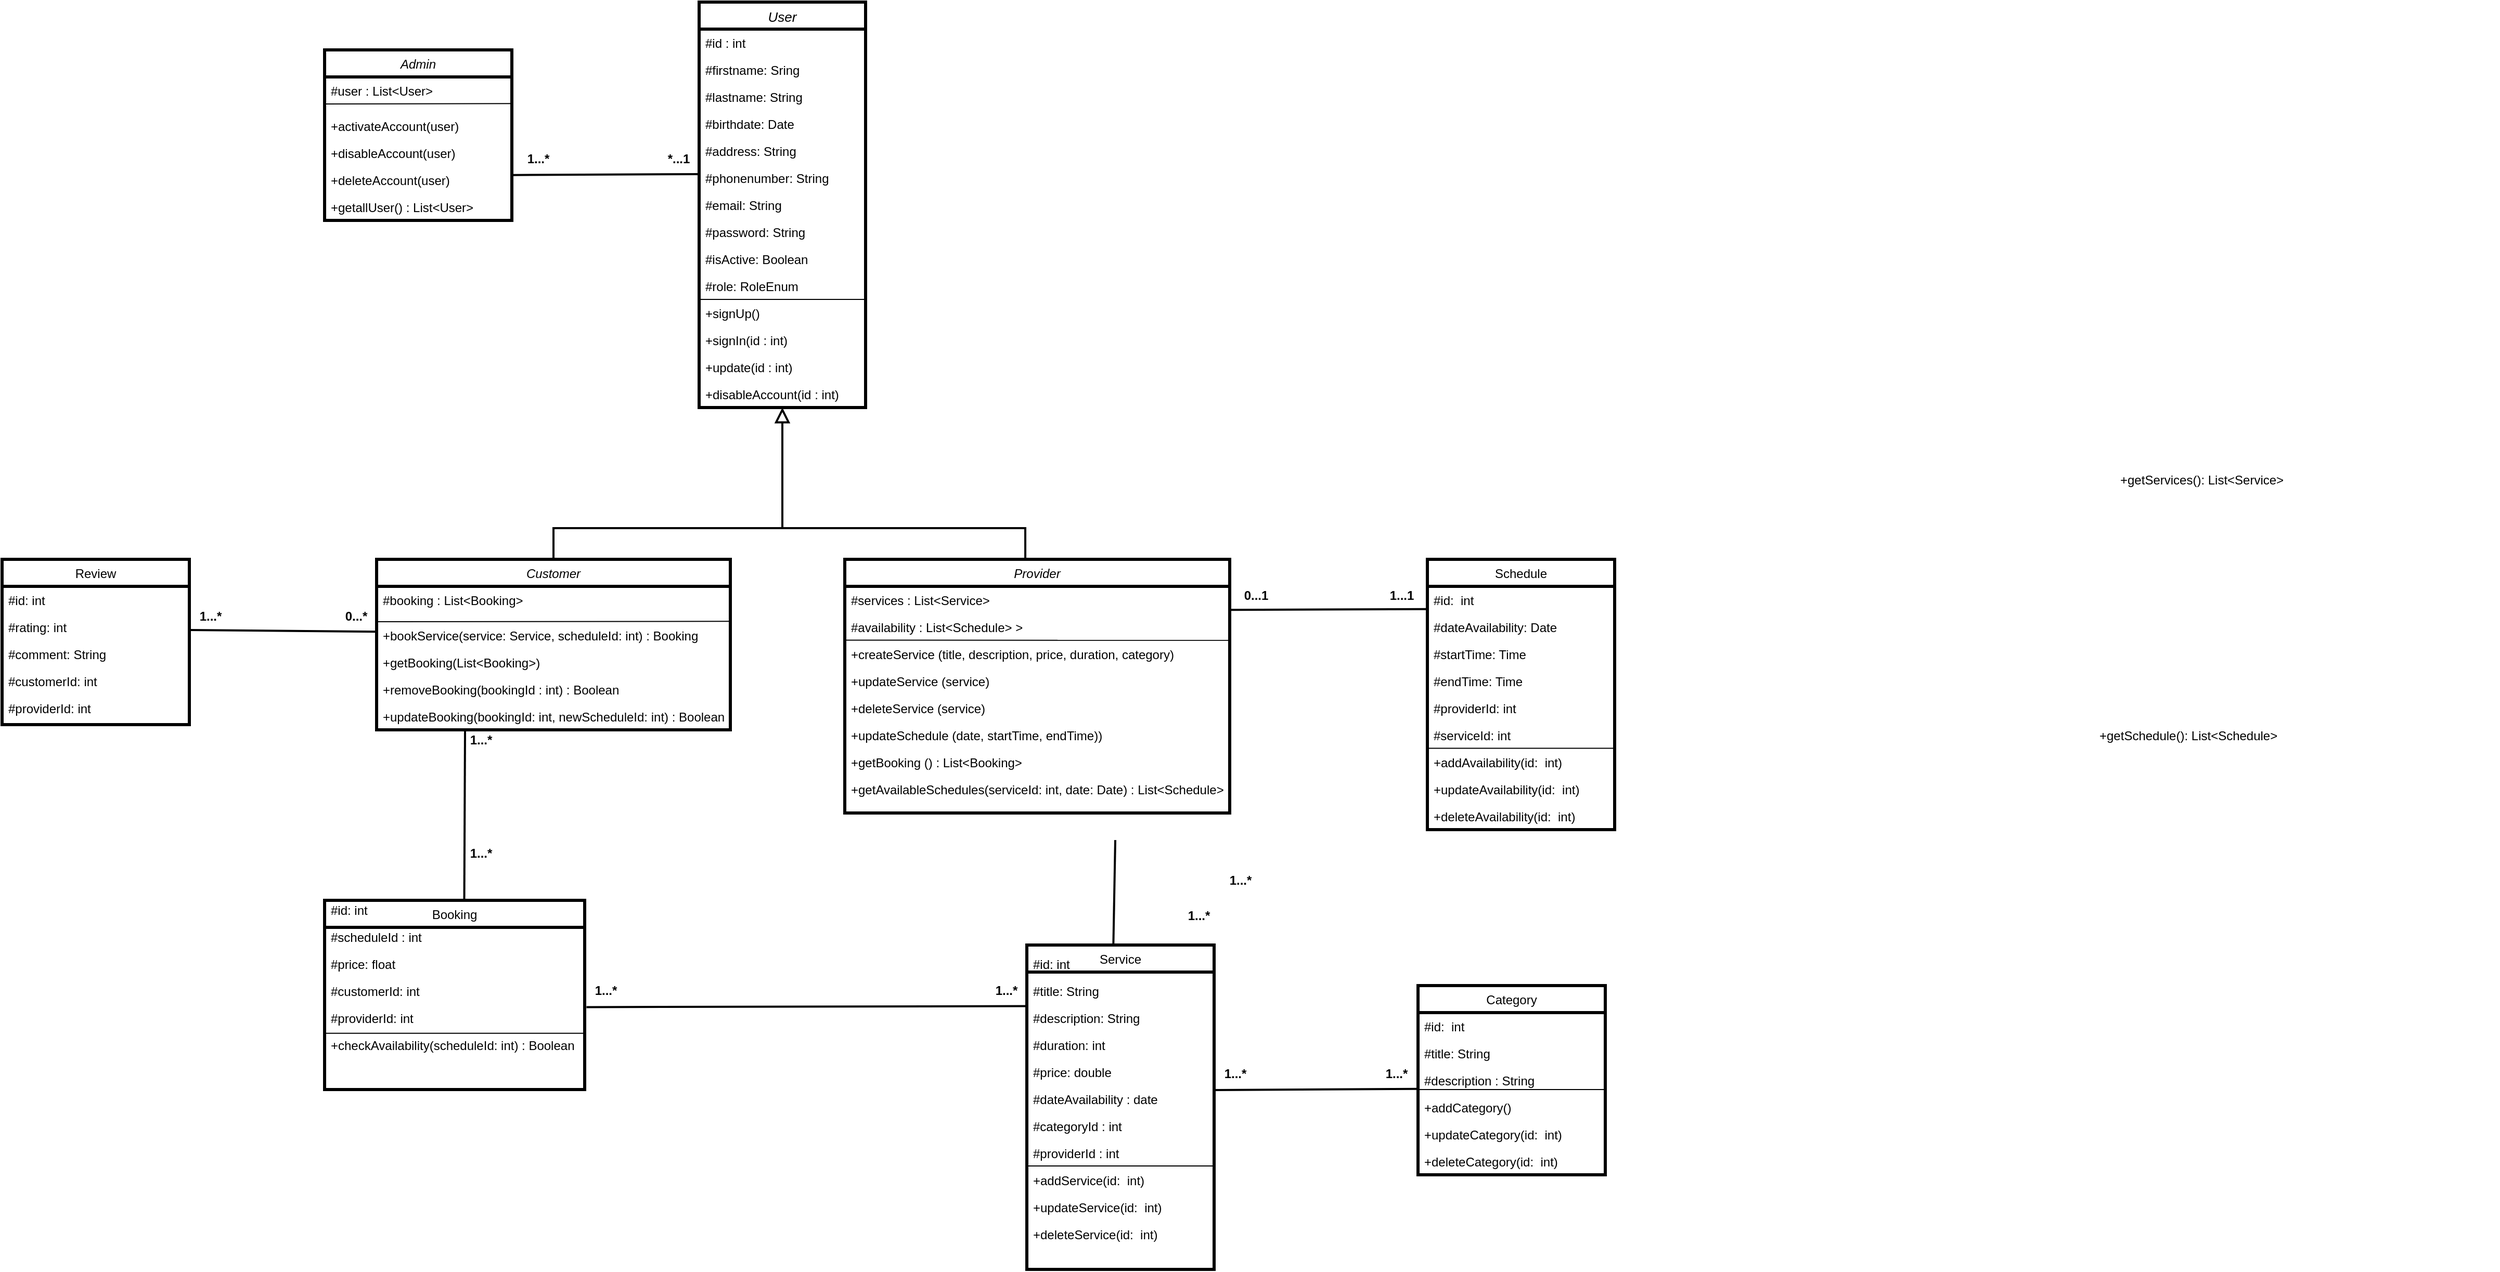 <mxfile version="26.0.16">
  <diagram id="C5RBs43oDa-KdzZeNtuy" name="Page-1">
    <mxGraphModel dx="2074" dy="2980" grid="1" gridSize="10" guides="1" tooltips="1" connect="1" arrows="1" fold="1" page="1" pageScale="1" pageWidth="827" pageHeight="1169" math="0" shadow="0">
      <root>
        <mxCell id="WIyWlLk6GJQsqaUBKTNV-0" />
        <mxCell id="WIyWlLk6GJQsqaUBKTNV-1" parent="WIyWlLk6GJQsqaUBKTNV-0" />
        <mxCell id="Nx1T-pnKNaAPwj56oBII-10" value="+getServices(): List&lt;Service&gt;&#xa;" style="text;align=left;verticalAlign=top;spacingLeft=4;spacingRight=4;overflow=hidden;rotatable=0;points=[[0,0.5],[1,0.5]];portConstraint=eastwest;container=0;" parent="WIyWlLk6GJQsqaUBKTNV-1" vertex="1">
          <mxGeometry x="1730" y="-760" width="370" height="26" as="geometry" />
        </mxCell>
        <mxCell id="Nx1T-pnKNaAPwj56oBII-11" value="+getSchedule(): List&lt;Schedule&gt;&#xa;" style="text;align=left;verticalAlign=top;spacingLeft=4;spacingRight=4;overflow=hidden;rotatable=0;points=[[0,0.5],[1,0.5]];portConstraint=eastwest;container=0;" parent="WIyWlLk6GJQsqaUBKTNV-1" vertex="1">
          <mxGeometry x="1710" y="-514" width="370" height="26" as="geometry" />
        </mxCell>
        <mxCell id="Nx1T-pnKNaAPwj56oBII-14" value="" style="group" parent="WIyWlLk6GJQsqaUBKTNV-1" vertex="1" connectable="0">
          <mxGeometry x="-300" y="-1206" width="1550" height="1219" as="geometry" />
        </mxCell>
        <mxCell id="zkfFHV4jXpPFQw0GAbJ--0" value="User" style="swimlane;fontStyle=2;align=center;verticalAlign=top;childLayout=stackLayout;horizontal=1;startSize=26;horizontalStack=0;resizeParent=1;resizeLast=0;collapsible=1;marginBottom=0;rounded=0;shadow=0;strokeWidth=3;fontSize=13;container=0;" parent="Nx1T-pnKNaAPwj56oBII-14" vertex="1">
          <mxGeometry x="670" width="160" height="390" as="geometry">
            <mxRectangle x="230" y="140" width="160" height="26" as="alternateBounds" />
          </mxGeometry>
        </mxCell>
        <mxCell id="zkfFHV4jXpPFQw0GAbJ--6" value="Booking" style="swimlane;fontStyle=0;align=center;verticalAlign=top;childLayout=stackLayout;horizontal=1;startSize=26;horizontalStack=0;resizeParent=1;resizeLast=0;collapsible=1;marginBottom=0;rounded=0;shadow=0;strokeWidth=3;container=0;" parent="Nx1T-pnKNaAPwj56oBII-14" vertex="1">
          <mxGeometry x="310" y="864" width="250" height="182" as="geometry">
            <mxRectangle x="120" y="570" width="160" height="26" as="alternateBounds" />
          </mxGeometry>
        </mxCell>
        <mxCell id="zkfFHV4jXpPFQw0GAbJ--12" value="" style="endArrow=block;endSize=10;endFill=0;shadow=0;strokeWidth=2;rounded=0;curved=0;edgeStyle=elbowEdgeStyle;elbow=vertical;entryX=0.5;entryY=1;entryDx=0;entryDy=0;exitX=0.5;exitY=0;exitDx=0;exitDy=0;" parent="Nx1T-pnKNaAPwj56oBII-14" source="Z0JYn2a-cfdWObl-iRzG-19" target="zkfFHV4jXpPFQw0GAbJ--0" edge="1">
          <mxGeometry width="160" relative="1" as="geometry">
            <mxPoint x="610" y="576" as="sourcePoint" />
            <mxPoint x="739" y="486" as="targetPoint" />
            <Array as="points">
              <mxPoint x="690" y="506" />
            </Array>
          </mxGeometry>
        </mxCell>
        <mxCell id="09x6wX240GTnIhkP-kPZ-3" value="Service" style="swimlane;fontStyle=0;align=center;verticalAlign=top;childLayout=stackLayout;horizontal=1;startSize=26;horizontalStack=0;resizeParent=1;resizeLast=0;collapsible=1;marginBottom=0;rounded=0;shadow=0;strokeWidth=3;container=0;" parent="Nx1T-pnKNaAPwj56oBII-14" vertex="1">
          <mxGeometry x="985" y="907" width="180" height="312" as="geometry">
            <mxRectangle x="130" y="380" width="160" height="26" as="alternateBounds" />
          </mxGeometry>
        </mxCell>
        <mxCell id="Z0JYn2a-cfdWObl-iRzG-19" value="Customer" style="swimlane;fontStyle=2;align=center;verticalAlign=top;childLayout=stackLayout;horizontal=1;startSize=26;horizontalStack=0;resizeParent=1;resizeLast=0;collapsible=1;marginBottom=0;rounded=0;shadow=0;strokeWidth=3;container=0;" parent="Nx1T-pnKNaAPwj56oBII-14" vertex="1">
          <mxGeometry x="360" y="536" width="340" height="164" as="geometry">
            <mxRectangle x="230" y="140" width="160" height="26" as="alternateBounds" />
          </mxGeometry>
        </mxCell>
        <mxCell id="Z0JYn2a-cfdWObl-iRzG-20" value="#booking : List&lt;Booking&gt;" style="text;align=left;verticalAlign=top;spacingLeft=4;spacingRight=4;overflow=hidden;rotatable=0;points=[[0,0.5],[1,0.5]];portConstraint=eastwest;container=0;" parent="Z0JYn2a-cfdWObl-iRzG-19" vertex="1">
          <mxGeometry y="26" width="340" height="34" as="geometry" />
        </mxCell>
        <mxCell id="Z0JYn2a-cfdWObl-iRzG-31" value="" style="endArrow=none;html=1;rounded=0;entryX=0.997;entryY=0.989;entryDx=0;entryDy=0;entryPerimeter=0;" parent="Z0JYn2a-cfdWObl-iRzG-19" edge="1" target="Z0JYn2a-cfdWObl-iRzG-20">
          <mxGeometry width="50" height="50" relative="1" as="geometry">
            <mxPoint y="60" as="sourcePoint" />
            <mxPoint x="310" y="58.99" as="targetPoint" />
          </mxGeometry>
        </mxCell>
        <mxCell id="YF6P2X9bnGCXdfsYFpCG-46" value="+bookService(service: Service, scheduleId: int) : Booking" style="text;align=left;verticalAlign=top;spacingLeft=4;spacingRight=4;overflow=hidden;rotatable=0;points=[[0,0.5],[1,0.5]];portConstraint=eastwest;container=0;" parent="Z0JYn2a-cfdWObl-iRzG-19" vertex="1">
          <mxGeometry y="60" width="340" height="26" as="geometry" />
        </mxCell>
        <mxCell id="YF6P2X9bnGCXdfsYFpCG-51" value="+getBooking(List&lt;Booking&gt;)" style="text;align=left;verticalAlign=top;spacingLeft=4;spacingRight=4;overflow=hidden;rotatable=0;points=[[0,0.5],[1,0.5]];portConstraint=eastwest;container=0;" parent="Z0JYn2a-cfdWObl-iRzG-19" vertex="1">
          <mxGeometry y="86" width="340" height="26" as="geometry" />
        </mxCell>
        <mxCell id="LgcdPhRPJX6D3hv3DdyL-47" value="+removeBooking(bookingId : int) : Boolean" style="text;align=left;verticalAlign=top;spacingLeft=4;spacingRight=4;overflow=hidden;rotatable=0;points=[[0,0.5],[1,0.5]];portConstraint=eastwest;container=0;" parent="Z0JYn2a-cfdWObl-iRzG-19" vertex="1">
          <mxGeometry y="112" width="340" height="26" as="geometry" />
        </mxCell>
        <mxCell id="gt0aceFYOmHRJqwPI67F-1" value="+updateBooking(bookingId: int, newScheduleId: int) : Boolean" style="text;align=left;verticalAlign=top;spacingLeft=4;spacingRight=4;overflow=hidden;rotatable=0;points=[[0,0.5],[1,0.5]];portConstraint=eastwest;container=0;" vertex="1" parent="Z0JYn2a-cfdWObl-iRzG-19">
          <mxGeometry y="138" width="340" height="26" as="geometry" />
        </mxCell>
        <mxCell id="qEeKyHEhCAI6KiBk3C8H-1" value="Provider" style="swimlane;fontStyle=2;align=center;verticalAlign=top;childLayout=stackLayout;horizontal=1;startSize=26;horizontalStack=0;resizeParent=1;resizeLast=0;collapsible=1;marginBottom=0;rounded=0;shadow=0;strokeWidth=3;container=0;" parent="Nx1T-pnKNaAPwj56oBII-14" vertex="1">
          <mxGeometry x="810" y="536" width="370" height="244" as="geometry">
            <mxRectangle x="230" y="140" width="160" height="26" as="alternateBounds" />
          </mxGeometry>
        </mxCell>
        <mxCell id="qEeKyHEhCAI6KiBk3C8H-16" value="Category" style="swimlane;fontStyle=0;align=center;verticalAlign=top;childLayout=stackLayout;horizontal=1;startSize=26;horizontalStack=0;resizeParent=1;resizeLast=0;collapsible=1;marginBottom=0;rounded=0;shadow=0;strokeWidth=3;container=0;" parent="Nx1T-pnKNaAPwj56oBII-14" vertex="1">
          <mxGeometry x="1361" y="946" width="180" height="182" as="geometry">
            <mxRectangle x="130" y="380" width="160" height="26" as="alternateBounds" />
          </mxGeometry>
        </mxCell>
        <mxCell id="qEeKyHEhCAI6KiBk3C8H-25" value="Schedule" style="swimlane;fontStyle=0;align=center;verticalAlign=top;childLayout=stackLayout;horizontal=1;startSize=26;horizontalStack=0;resizeParent=1;resizeLast=0;collapsible=1;marginBottom=0;rounded=0;shadow=0;strokeWidth=3;container=0;" parent="Nx1T-pnKNaAPwj56oBII-14" vertex="1">
          <mxGeometry x="1370" y="536" width="180" height="260" as="geometry">
            <mxRectangle x="130" y="380" width="160" height="26" as="alternateBounds" />
          </mxGeometry>
        </mxCell>
        <mxCell id="LvpSkpxT_OZSYmMf9NfX-2" value="" style="endArrow=none;html=1;rounded=0;exitX=0.462;exitY=0.001;exitDx=0;exitDy=0;endFill=0;strokeWidth=2;startSize=6;startFill=0;exitPerimeter=0;" parent="Nx1T-pnKNaAPwj56oBII-14" source="09x6wX240GTnIhkP-kPZ-3" edge="1">
          <mxGeometry width="50" height="50" relative="1" as="geometry">
            <mxPoint x="960" y="856" as="sourcePoint" />
            <mxPoint x="1070" y="806" as="targetPoint" />
          </mxGeometry>
        </mxCell>
        <mxCell id="LvpSkpxT_OZSYmMf9NfX-8" value="" style="endArrow=none;endSize=10;endFill=0;shadow=0;strokeWidth=2;rounded=0;elbow=vertical;startFill=0;exitX=1.001;exitY=0.171;exitDx=0;exitDy=0;exitPerimeter=0;entryX=-0.006;entryY=0.824;entryDx=0;entryDy=0;entryPerimeter=0;" parent="Nx1T-pnKNaAPwj56oBII-14" source="heG1yDa9BCCAStLxHhsU-7" target="heG1yDa9BCCAStLxHhsU-0" edge="1">
          <mxGeometry width="160" relative="1" as="geometry">
            <mxPoint x="1140" y="1075" as="sourcePoint" />
            <mxPoint x="1350" y="1005.996" as="targetPoint" />
          </mxGeometry>
        </mxCell>
        <mxCell id="LvpSkpxT_OZSYmMf9NfX-16" value="" style="endArrow=none;html=1;rounded=0;exitX=0.537;exitY=0.143;exitDx=0;exitDy=0;entryX=0.25;entryY=1;entryDx=0;entryDy=0;strokeWidth=2;exitPerimeter=0;" parent="Nx1T-pnKNaAPwj56oBII-14" source="zkfFHV4jXpPFQw0GAbJ--7" target="Z0JYn2a-cfdWObl-iRzG-19" edge="1">
          <mxGeometry width="50" height="50" relative="1" as="geometry">
            <mxPoint x="485" y="836" as="sourcePoint" />
            <mxPoint x="500" y="776" as="targetPoint" />
          </mxGeometry>
        </mxCell>
        <mxCell id="3zISyBuMAikiwvPpsa2h-18" value="" style="endArrow=none;html=1;rounded=0;fontSize=12;startSize=8;endSize=8;curved=1;entryX=0;entryY=1.067;entryDx=0;entryDy=0;entryPerimeter=0;exitX=1.007;exitY=0.104;exitDx=0;exitDy=0;strokeWidth=2;exitPerimeter=0;" parent="Nx1T-pnKNaAPwj56oBII-14" source="3zISyBuMAikiwvPpsa2h-4" target="09x6wX240GTnIhkP-kPZ-76" edge="1">
          <mxGeometry width="50" height="50" relative="1" as="geometry">
            <mxPoint x="890" y="1042" as="sourcePoint" />
            <mxPoint x="980" y="1034.5" as="targetPoint" />
          </mxGeometry>
        </mxCell>
        <mxCell id="YF6P2X9bnGCXdfsYFpCG-10" value="1...*" style="text;html=1;align=center;verticalAlign=middle;resizable=0;points=[];autosize=1;strokeColor=none;fillColor=none;fontStyle=1;container=0;" parent="Nx1T-pnKNaAPwj56oBII-14" vertex="1">
          <mxGeometry x="440" y="695" width="40" height="30" as="geometry" />
        </mxCell>
        <mxCell id="YF6P2X9bnGCXdfsYFpCG-11" value="1...*" style="text;html=1;align=center;verticalAlign=middle;resizable=0;points=[];autosize=1;strokeColor=none;fillColor=none;fontStyle=1;container=0;" parent="Nx1T-pnKNaAPwj56oBII-14" vertex="1">
          <mxGeometry x="440" y="804" width="40" height="30" as="geometry" />
        </mxCell>
        <mxCell id="YF6P2X9bnGCXdfsYFpCG-12" value="1...*" style="text;html=1;align=center;verticalAlign=middle;resizable=0;points=[];autosize=1;strokeColor=none;fillColor=none;fontStyle=1;container=0;" parent="Nx1T-pnKNaAPwj56oBII-14" vertex="1">
          <mxGeometry x="1165" y="1016" width="40" height="30" as="geometry" />
        </mxCell>
        <mxCell id="YF6P2X9bnGCXdfsYFpCG-13" value="1...*" style="text;html=1;align=center;verticalAlign=middle;resizable=0;points=[];autosize=1;strokeColor=none;fillColor=none;fontStyle=1;container=0;" parent="Nx1T-pnKNaAPwj56oBII-14" vertex="1">
          <mxGeometry x="1130" y="864" width="40" height="30" as="geometry" />
        </mxCell>
        <mxCell id="YF6P2X9bnGCXdfsYFpCG-14" value="1...*" style="text;html=1;align=center;verticalAlign=middle;resizable=0;points=[];autosize=1;strokeColor=none;fillColor=none;fontStyle=1;container=0;" parent="Nx1T-pnKNaAPwj56oBII-14" vertex="1">
          <mxGeometry x="1170" y="830" width="40" height="30" as="geometry" />
        </mxCell>
        <mxCell id="YF6P2X9bnGCXdfsYFpCG-15" value="&lt;b&gt;1...*&lt;/b&gt;" style="text;html=1;align=center;verticalAlign=middle;resizable=0;points=[];autosize=1;strokeColor=none;fillColor=none;container=0;" parent="Nx1T-pnKNaAPwj56oBII-14" vertex="1">
          <mxGeometry x="1320" y="1016" width="40" height="30" as="geometry" />
        </mxCell>
        <mxCell id="YF6P2X9bnGCXdfsYFpCG-18" value="1...*" style="text;html=1;align=center;verticalAlign=middle;resizable=0;points=[];autosize=1;strokeColor=none;fillColor=none;fontStyle=1;container=0;" parent="Nx1T-pnKNaAPwj56oBII-14" vertex="1">
          <mxGeometry x="945" y="936" width="40" height="30" as="geometry" />
        </mxCell>
        <mxCell id="YF6P2X9bnGCXdfsYFpCG-19" value="1...*" style="text;html=1;align=center;verticalAlign=middle;resizable=0;points=[];autosize=1;strokeColor=none;fillColor=none;fontStyle=1;container=0;" parent="Nx1T-pnKNaAPwj56oBII-14" vertex="1">
          <mxGeometry x="560" y="936" width="40" height="30" as="geometry" />
        </mxCell>
        <mxCell id="zq-9rKcoOUR8I2oPNPZk-1" value="" style="endArrow=none;html=1;rounded=0;exitX=0.986;exitY=0.928;exitDx=0;exitDy=0;endFill=0;strokeWidth=2;startSize=6;entryX=1;entryY=0.872;entryDx=0;entryDy=0;startFill=0;entryPerimeter=0;exitPerimeter=0;" parent="Nx1T-pnKNaAPwj56oBII-14" source="zq-9rKcoOUR8I2oPNPZk-3" target="qEeKyHEhCAI6KiBk3C8H-2" edge="1">
          <mxGeometry width="50" height="50" relative="1" as="geometry">
            <mxPoint x="1115" y="786" as="sourcePoint" />
            <mxPoint x="940" y="606" as="targetPoint" />
          </mxGeometry>
        </mxCell>
        <mxCell id="zq-9rKcoOUR8I2oPNPZk-2" value="0...1" style="text;html=1;align=center;verticalAlign=middle;resizable=0;points=[];autosize=1;strokeColor=none;fillColor=none;fontStyle=1;container=0;" parent="Nx1T-pnKNaAPwj56oBII-14" vertex="1">
          <mxGeometry x="1180" y="556" width="50" height="30" as="geometry" />
        </mxCell>
        <mxCell id="zq-9rKcoOUR8I2oPNPZk-3" value="1...1" style="text;html=1;align=center;verticalAlign=middle;resizable=0;points=[];autosize=1;strokeColor=none;fillColor=none;fontStyle=1;container=0;" parent="Nx1T-pnKNaAPwj56oBII-14" vertex="1">
          <mxGeometry x="1320" y="556" width="50" height="30" as="geometry" />
        </mxCell>
        <mxCell id="LgcdPhRPJX6D3hv3DdyL-2" value="Admin" style="swimlane;fontStyle=2;align=center;verticalAlign=top;childLayout=stackLayout;horizontal=1;startSize=26;horizontalStack=0;resizeParent=1;resizeLast=0;collapsible=1;marginBottom=0;rounded=0;shadow=0;strokeWidth=3;container=0;" parent="Nx1T-pnKNaAPwj56oBII-14" vertex="1">
          <mxGeometry x="310" y="46" width="180" height="164" as="geometry">
            <mxRectangle x="230" y="140" width="160" height="26" as="alternateBounds" />
          </mxGeometry>
        </mxCell>
        <mxCell id="LgcdPhRPJX6D3hv3DdyL-10" value="Review" style="swimlane;fontStyle=0;align=center;verticalAlign=top;childLayout=stackLayout;horizontal=1;startSize=26;horizontalStack=0;resizeParent=1;resizeLast=0;collapsible=1;marginBottom=0;rounded=0;shadow=0;strokeWidth=3;container=0;" parent="Nx1T-pnKNaAPwj56oBII-14" vertex="1">
          <mxGeometry y="536" width="180" height="159" as="geometry">
            <mxRectangle x="130" y="380" width="160" height="26" as="alternateBounds" />
          </mxGeometry>
        </mxCell>
        <mxCell id="LgcdPhRPJX6D3hv3DdyL-23" value="" style="endArrow=none;html=1;rounded=0;exitX=0.024;exitY=0.934;exitDx=0;exitDy=0;entryX=1.031;entryY=0.987;entryDx=0;entryDy=0;strokeWidth=2;entryPerimeter=0;exitPerimeter=0;" parent="Nx1T-pnKNaAPwj56oBII-14" source="LgcdPhRPJX6D3hv3DdyL-25" target="LgcdPhRPJX6D3hv3DdyL-24" edge="1">
          <mxGeometry width="50" height="50" relative="1" as="geometry">
            <mxPoint x="320" y="916" as="sourcePoint" />
            <mxPoint x="395" y="666" as="targetPoint" />
          </mxGeometry>
        </mxCell>
        <mxCell id="LgcdPhRPJX6D3hv3DdyL-24" value="0...*" style="text;html=1;align=center;verticalAlign=middle;resizable=0;points=[];autosize=1;strokeColor=none;fillColor=none;fontStyle=1;container=0;" parent="Nx1T-pnKNaAPwj56oBII-14" vertex="1">
          <mxGeometry x="320" y="576" width="40" height="30" as="geometry" />
        </mxCell>
        <mxCell id="LgcdPhRPJX6D3hv3DdyL-25" value="1...*" style="text;html=1;align=center;verticalAlign=middle;resizable=0;points=[];autosize=1;strokeColor=none;fillColor=none;fontStyle=1;container=0;" parent="Nx1T-pnKNaAPwj56oBII-14" vertex="1">
          <mxGeometry x="180" y="576" width="40" height="30" as="geometry" />
        </mxCell>
        <mxCell id="LgcdPhRPJX6D3hv3DdyL-26" value="" style="endArrow=none;html=1;rounded=0;exitX=1.005;exitY=0.321;exitDx=0;exitDy=0;entryX=-0.003;entryY=0.365;entryDx=0;entryDy=0;strokeWidth=2;entryPerimeter=0;exitPerimeter=0;" parent="Nx1T-pnKNaAPwj56oBII-14" source="LgcdPhRPJX6D3hv3DdyL-7" target="09x6wX240GTnIhkP-kPZ-21" edge="1">
          <mxGeometry width="50" height="50" relative="1" as="geometry">
            <mxPoint x="430" y="162" as="sourcePoint" />
            <mxPoint x="670" y="160" as="targetPoint" />
          </mxGeometry>
        </mxCell>
        <mxCell id="LgcdPhRPJX6D3hv3DdyL-27" value="1...*" style="text;html=1;align=center;verticalAlign=middle;resizable=0;points=[];autosize=1;strokeColor=none;fillColor=none;fontStyle=1;container=0;" parent="Nx1T-pnKNaAPwj56oBII-14" vertex="1">
          <mxGeometry x="495" y="136" width="40" height="30" as="geometry" />
        </mxCell>
        <mxCell id="LgcdPhRPJX6D3hv3DdyL-33" value="*...1" style="text;html=1;align=center;verticalAlign=middle;resizable=0;points=[];autosize=1;strokeColor=none;fillColor=none;fontStyle=1;container=0;" parent="Nx1T-pnKNaAPwj56oBII-14" vertex="1">
          <mxGeometry x="630" y="136" width="40" height="30" as="geometry" />
        </mxCell>
        <mxCell id="qEeKyHEhCAI6KiBk3C8H-8" value="" style="endArrow=none;html=1;rounded=0;strokeWidth=2;edgeStyle=orthogonalEdgeStyle;exitX=0.469;exitY=0;exitDx=0;exitDy=0;exitPerimeter=0;" parent="Nx1T-pnKNaAPwj56oBII-14" source="qEeKyHEhCAI6KiBk3C8H-1" edge="1">
          <mxGeometry width="50" height="50" relative="1" as="geometry">
            <mxPoint x="990" y="528" as="sourcePoint" />
            <mxPoint x="750" y="506" as="targetPoint" />
            <Array as="points">
              <mxPoint x="984" y="506" />
            </Array>
          </mxGeometry>
        </mxCell>
        <mxCell id="zkfFHV4jXpPFQw0GAbJ--1" value="#id : int&#xa;" style="text;align=left;verticalAlign=top;spacingLeft=4;spacingRight=4;overflow=hidden;rotatable=0;points=[[0,0.5],[1,0.5]];portConstraint=eastwest;container=0;" parent="Nx1T-pnKNaAPwj56oBII-14" vertex="1">
          <mxGeometry x="670" y="26" width="160" height="26" as="geometry" />
        </mxCell>
        <mxCell id="zkfFHV4jXpPFQw0GAbJ--2" value="#firstname: Sring" style="text;align=left;verticalAlign=top;spacingLeft=4;spacingRight=4;overflow=hidden;rotatable=0;points=[[0,0.5],[1,0.5]];portConstraint=eastwest;rounded=0;shadow=0;html=0;container=0;" parent="Nx1T-pnKNaAPwj56oBII-14" vertex="1">
          <mxGeometry x="670" y="52" width="160" height="26" as="geometry" />
        </mxCell>
        <mxCell id="zkfFHV4jXpPFQw0GAbJ--3" value="#lastname: String" style="text;align=left;verticalAlign=top;spacingLeft=4;spacingRight=4;overflow=hidden;rotatable=0;points=[[0,0.5],[1,0.5]];portConstraint=eastwest;rounded=0;shadow=0;html=0;container=0;" parent="Nx1T-pnKNaAPwj56oBII-14" vertex="1">
          <mxGeometry x="670" y="78" width="160" height="26" as="geometry" />
        </mxCell>
        <mxCell id="09x6wX240GTnIhkP-kPZ-13" value="#birthdate: Date" style="text;align=left;verticalAlign=top;spacingLeft=4;spacingRight=4;overflow=hidden;rotatable=0;points=[[0,0.5],[1,0.5]];portConstraint=eastwest;rounded=0;shadow=0;html=0;container=0;" parent="Nx1T-pnKNaAPwj56oBII-14" vertex="1">
          <mxGeometry x="670" y="104" width="160" height="26" as="geometry" />
        </mxCell>
        <mxCell id="LgcdPhRPJX6D3hv3DdyL-1" value="#address: String" style="text;align=left;verticalAlign=top;spacingLeft=4;spacingRight=4;overflow=hidden;rotatable=0;points=[[0,0.5],[1,0.5]];portConstraint=eastwest;rounded=0;shadow=0;html=0;container=0;" parent="Nx1T-pnKNaAPwj56oBII-14" vertex="1">
          <mxGeometry x="670" y="130" width="160" height="26" as="geometry" />
        </mxCell>
        <mxCell id="09x6wX240GTnIhkP-kPZ-21" value="#phonenumber: String" style="text;align=left;verticalAlign=top;spacingLeft=4;spacingRight=4;overflow=hidden;rotatable=0;points=[[0,0.5],[1,0.5]];portConstraint=eastwest;rounded=0;shadow=0;html=0;container=0;" parent="Nx1T-pnKNaAPwj56oBII-14" vertex="1">
          <mxGeometry x="670" y="156" width="160" height="26" as="geometry" />
        </mxCell>
        <mxCell id="09x6wX240GTnIhkP-kPZ-38" value="#email: String" style="text;align=left;verticalAlign=top;spacingLeft=4;spacingRight=4;overflow=hidden;rotatable=0;points=[[0,0.5],[1,0.5]];portConstraint=eastwest;rounded=0;shadow=0;html=0;container=0;" parent="Nx1T-pnKNaAPwj56oBII-14" vertex="1">
          <mxGeometry x="670" y="182" width="160" height="26" as="geometry" />
        </mxCell>
        <mxCell id="09x6wX240GTnIhkP-kPZ-39" value="#password: String" style="text;align=left;verticalAlign=top;spacingLeft=4;spacingRight=4;overflow=hidden;rotatable=0;points=[[0,0.5],[1,0.5]];portConstraint=eastwest;rounded=0;shadow=0;html=0;container=0;" parent="Nx1T-pnKNaAPwj56oBII-14" vertex="1">
          <mxGeometry x="670" y="208" width="160" height="26" as="geometry" />
        </mxCell>
        <mxCell id="09x6wX240GTnIhkP-kPZ-41" value="#isActive: Boolean" style="text;align=left;verticalAlign=top;spacingLeft=4;spacingRight=4;overflow=hidden;rotatable=0;points=[[0,0.5],[1,0.5]];portConstraint=eastwest;rounded=0;shadow=0;html=0;container=0;" parent="Nx1T-pnKNaAPwj56oBII-14" vertex="1">
          <mxGeometry x="670" y="234" width="160" height="26" as="geometry" />
        </mxCell>
        <mxCell id="09x6wX240GTnIhkP-kPZ-14" value="#role: RoleEnum" style="text;align=left;verticalAlign=top;spacingLeft=4;spacingRight=4;overflow=hidden;rotatable=0;points=[[0,0.5],[1,0.5]];portConstraint=eastwest;rounded=0;shadow=0;html=0;container=0;" parent="Nx1T-pnKNaAPwj56oBII-14" vertex="1">
          <mxGeometry x="670" y="260" width="160" height="26" as="geometry" />
        </mxCell>
        <mxCell id="09x6wX240GTnIhkP-kPZ-43" value="" style="endArrow=none;html=1;rounded=0;" parent="Nx1T-pnKNaAPwj56oBII-14" edge="1">
          <mxGeometry width="50" height="50" relative="1" as="geometry">
            <mxPoint x="670" y="286" as="sourcePoint" />
            <mxPoint x="830" y="286" as="targetPoint" />
          </mxGeometry>
        </mxCell>
        <mxCell id="QLpgBeBM86FXZ2KlTosu-2" value="+signUp()" style="text;align=left;verticalAlign=top;spacingLeft=4;spacingRight=4;overflow=hidden;rotatable=0;points=[[0,0.5],[1,0.5]];portConstraint=eastwest;rounded=0;shadow=0;html=0;container=0;" parent="Nx1T-pnKNaAPwj56oBII-14" vertex="1">
          <mxGeometry x="670" y="286" width="160" height="26" as="geometry" />
        </mxCell>
        <mxCell id="LgcdPhRPJX6D3hv3DdyL-34" value="+signIn(id : int)" style="text;align=left;verticalAlign=top;spacingLeft=4;spacingRight=4;overflow=hidden;rotatable=0;points=[[0,0.5],[1,0.5]];portConstraint=eastwest;rounded=0;shadow=0;html=0;container=0;" parent="Nx1T-pnKNaAPwj56oBII-14" vertex="1">
          <mxGeometry x="670" y="312" width="160" height="26" as="geometry" />
        </mxCell>
        <mxCell id="LgcdPhRPJX6D3hv3DdyL-37" value="+update(id : int)" style="text;align=left;verticalAlign=top;spacingLeft=4;spacingRight=4;overflow=hidden;rotatable=0;points=[[0,0.5],[1,0.5]];portConstraint=eastwest;rounded=0;shadow=0;html=0;container=0;" parent="Nx1T-pnKNaAPwj56oBII-14" vertex="1">
          <mxGeometry x="670" y="338" width="160" height="26" as="geometry" />
        </mxCell>
        <mxCell id="YF6P2X9bnGCXdfsYFpCG-31" value="+disableAccount(id : int)" style="text;align=left;verticalAlign=top;spacingLeft=4;spacingRight=4;overflow=hidden;rotatable=0;points=[[0,0.5],[1,0.5]];portConstraint=eastwest;rounded=0;shadow=0;html=0;container=0;" parent="Nx1T-pnKNaAPwj56oBII-14" vertex="1">
          <mxGeometry x="670" y="364" width="160" height="26" as="geometry" />
        </mxCell>
        <mxCell id="zkfFHV4jXpPFQw0GAbJ--7" value="#id: int" style="text;align=left;verticalAlign=top;spacingLeft=4;spacingRight=4;overflow=hidden;rotatable=0;points=[[0,0.5],[1,0.5]];portConstraint=eastwest;container=0;" parent="Nx1T-pnKNaAPwj56oBII-14" vertex="1">
          <mxGeometry x="310" y="860" width="250" height="26" as="geometry" />
        </mxCell>
        <mxCell id="zkfFHV4jXpPFQw0GAbJ--8" value="#scheduleId : int " style="text;align=left;verticalAlign=top;spacingLeft=4;spacingRight=4;overflow=hidden;rotatable=0;points=[[0,0.5],[1,0.5]];portConstraint=eastwest;rounded=0;shadow=0;html=0;fontColor=#000000;container=0;" parent="Nx1T-pnKNaAPwj56oBII-14" vertex="1">
          <mxGeometry x="310" y="886" width="250" height="26" as="geometry" />
        </mxCell>
        <mxCell id="09x6wX240GTnIhkP-kPZ-71" value="#price: float" style="text;align=left;verticalAlign=top;spacingLeft=4;spacingRight=4;overflow=hidden;rotatable=0;points=[[0,0.5],[1,0.5]];portConstraint=eastwest;rounded=0;shadow=0;html=0;container=0;" parent="Nx1T-pnKNaAPwj56oBII-14" vertex="1">
          <mxGeometry x="310" y="912" width="250" height="26" as="geometry" />
        </mxCell>
        <mxCell id="_Zfm9jwLy4W1q9WHlCT8-0" value="#customerId: int" style="text;align=left;verticalAlign=top;spacingLeft=4;spacingRight=4;overflow=hidden;rotatable=0;points=[[0,0.5],[1,0.5]];portConstraint=eastwest;rounded=0;shadow=0;html=0;container=0;" parent="Nx1T-pnKNaAPwj56oBII-14" vertex="1">
          <mxGeometry x="310" y="938" width="250" height="26" as="geometry" />
        </mxCell>
        <mxCell id="3zISyBuMAikiwvPpsa2h-4" value="#providerId: int" style="text;align=left;verticalAlign=top;spacingLeft=4;spacingRight=4;overflow=hidden;rotatable=0;points=[[0,0.5],[1,0.5]];portConstraint=eastwest;rounded=0;shadow=0;html=0;container=0;" parent="Nx1T-pnKNaAPwj56oBII-14" vertex="1">
          <mxGeometry x="310" y="964" width="250" height="26" as="geometry" />
        </mxCell>
        <mxCell id="LgcdPhRPJX6D3hv3DdyL-40" value="+checkAvailability(scheduleId: int) : Boolean" style="text;align=left;verticalAlign=top;spacingLeft=4;spacingRight=4;overflow=hidden;rotatable=0;points=[[0,0.5],[1,0.5]];portConstraint=eastwest;rounded=0;shadow=0;html=0;container=0;" parent="Nx1T-pnKNaAPwj56oBII-14" vertex="1">
          <mxGeometry x="310" y="990" width="250" height="26" as="geometry" />
        </mxCell>
        <mxCell id="LgcdPhRPJX6D3hv3DdyL-41" value="" style="endArrow=none;html=1;rounded=0;exitX=-0.005;exitY=1.073;exitDx=0;exitDy=0;exitPerimeter=0;entryX=0.996;entryY=0.071;entryDx=0;entryDy=0;entryPerimeter=0;" parent="Nx1T-pnKNaAPwj56oBII-14" source="3zISyBuMAikiwvPpsa2h-4" target="LgcdPhRPJX6D3hv3DdyL-40" edge="1">
          <mxGeometry width="50" height="50" relative="1" as="geometry">
            <mxPoint x="540" y="939" as="sourcePoint" />
            <mxPoint x="590" y="889" as="targetPoint" />
          </mxGeometry>
        </mxCell>
        <mxCell id="09x6wX240GTnIhkP-kPZ-4" value="#id: int" style="text;align=left;verticalAlign=top;spacingLeft=4;spacingRight=4;overflow=hidden;rotatable=0;points=[[0,0.5],[1,0.5]];portConstraint=eastwest;container=0;" parent="Nx1T-pnKNaAPwj56oBII-14" vertex="1">
          <mxGeometry x="985" y="912" width="180" height="26" as="geometry" />
        </mxCell>
        <mxCell id="09x6wX240GTnIhkP-kPZ-76" value="#title: String" style="text;align=left;verticalAlign=top;spacingLeft=4;spacingRight=4;overflow=hidden;rotatable=0;points=[[0,0.5],[1,0.5]];portConstraint=eastwest;container=0;" parent="Nx1T-pnKNaAPwj56oBII-14" vertex="1">
          <mxGeometry x="985" y="938" width="180" height="26" as="geometry" />
        </mxCell>
        <mxCell id="09x6wX240GTnIhkP-kPZ-80" value="#description: String" style="text;align=left;verticalAlign=top;spacingLeft=4;spacingRight=4;overflow=hidden;rotatable=0;points=[[0,0.5],[1,0.5]];portConstraint=eastwest;container=0;" parent="Nx1T-pnKNaAPwj56oBII-14" vertex="1">
          <mxGeometry x="985" y="964" width="180" height="26" as="geometry" />
        </mxCell>
        <mxCell id="GIblfrebF1zVsy272ua_-0" value="#duration: int" style="text;align=left;verticalAlign=top;spacingLeft=4;spacingRight=4;overflow=hidden;rotatable=0;points=[[0,0.5],[1,0.5]];portConstraint=eastwest;container=0;" parent="Nx1T-pnKNaAPwj56oBII-14" vertex="1">
          <mxGeometry x="985" y="990" width="180" height="26" as="geometry" />
        </mxCell>
        <mxCell id="09x6wX240GTnIhkP-kPZ-81" value="#price: double" style="text;align=left;verticalAlign=top;spacingLeft=4;spacingRight=4;overflow=hidden;rotatable=0;points=[[0,0.5],[1,0.5]];portConstraint=eastwest;container=0;" parent="Nx1T-pnKNaAPwj56oBII-14" vertex="1">
          <mxGeometry x="985" y="1016" width="180" height="26" as="geometry" />
        </mxCell>
        <mxCell id="heG1yDa9BCCAStLxHhsU-7" value="#dateAvailability : date" style="text;align=left;verticalAlign=top;spacingLeft=4;spacingRight=4;overflow=hidden;rotatable=0;points=[[0,0.5],[1,0.5]];portConstraint=eastwest;container=0;" parent="Nx1T-pnKNaAPwj56oBII-14" vertex="1">
          <mxGeometry x="985" y="1042" width="180" height="26" as="geometry" />
        </mxCell>
        <mxCell id="09x6wX240GTnIhkP-kPZ-87" value="#categoryId : int" style="text;align=left;verticalAlign=top;spacingLeft=4;spacingRight=4;overflow=hidden;rotatable=0;points=[[0,0.5],[1,0.5]];portConstraint=eastwest;container=0;" parent="Nx1T-pnKNaAPwj56oBII-14" vertex="1">
          <mxGeometry x="985" y="1068" width="180" height="26" as="geometry" />
        </mxCell>
        <mxCell id="qEeKyHEhCAI6KiBk3C8H-23" value="" style="endArrow=none;html=1;rounded=0;" parent="Nx1T-pnKNaAPwj56oBII-14" edge="1">
          <mxGeometry width="50" height="50" relative="1" as="geometry">
            <mxPoint x="985" y="1119.52" as="sourcePoint" />
            <mxPoint x="1165" y="1119.52" as="targetPoint" />
          </mxGeometry>
        </mxCell>
        <mxCell id="LgcdPhRPJX6D3hv3DdyL-0" value="#providerId : int" style="text;align=left;verticalAlign=top;spacingLeft=4;spacingRight=4;overflow=hidden;rotatable=0;points=[[0,0.5],[1,0.5]];portConstraint=eastwest;container=0;" parent="Nx1T-pnKNaAPwj56oBII-14" vertex="1">
          <mxGeometry x="985" y="1094" width="180" height="26" as="geometry" />
        </mxCell>
        <mxCell id="YF6P2X9bnGCXdfsYFpCG-73" value="+addService(id:  int)" style="text;align=left;verticalAlign=top;spacingLeft=4;spacingRight=4;overflow=hidden;rotatable=0;points=[[0,0.5],[1,0.5]];portConstraint=eastwest;container=0;" parent="Nx1T-pnKNaAPwj56oBII-14" vertex="1">
          <mxGeometry x="985" y="1120" width="180" height="26" as="geometry" />
        </mxCell>
        <mxCell id="YF6P2X9bnGCXdfsYFpCG-74" value="+updateService(id:  int)" style="text;align=left;verticalAlign=top;spacingLeft=4;spacingRight=4;overflow=hidden;rotatable=0;points=[[0,0.5],[1,0.5]];portConstraint=eastwest;container=0;" parent="Nx1T-pnKNaAPwj56oBII-14" vertex="1">
          <mxGeometry x="985" y="1146" width="180" height="26" as="geometry" />
        </mxCell>
        <mxCell id="YF6P2X9bnGCXdfsYFpCG-75" value="+deleteService(id:  int)" style="text;align=left;verticalAlign=top;spacingLeft=4;spacingRight=4;overflow=hidden;rotatable=0;points=[[0,0.5],[1,0.5]];portConstraint=eastwest;container=0;" parent="Nx1T-pnKNaAPwj56oBII-14" vertex="1">
          <mxGeometry x="985" y="1172" width="180" height="26" as="geometry" />
        </mxCell>
        <mxCell id="qEeKyHEhCAI6KiBk3C8H-2" value="#services : List&lt;Service&gt;" style="text;align=left;verticalAlign=top;spacingLeft=4;spacingRight=4;overflow=hidden;rotatable=0;points=[[0,0.5],[1,0.5]];portConstraint=eastwest;container=0;" parent="Nx1T-pnKNaAPwj56oBII-14" vertex="1">
          <mxGeometry x="810" y="562" width="370" height="26" as="geometry" />
        </mxCell>
        <mxCell id="YF6P2X9bnGCXdfsYFpCG-53" value="#availability : List&lt;Schedule&gt; &gt;" style="text;align=left;verticalAlign=top;spacingLeft=4;spacingRight=4;overflow=hidden;rotatable=0;points=[[0,0.5],[1,0.5]];portConstraint=eastwest;container=0;" parent="Nx1T-pnKNaAPwj56oBII-14" vertex="1">
          <mxGeometry x="810" y="588" width="370" height="26" as="geometry" />
        </mxCell>
        <mxCell id="qEeKyHEhCAI6KiBk3C8H-6" value="" style="endArrow=none;html=1;rounded=0;entryX=1.004;entryY=-0.003;entryDx=0;entryDy=0;entryPerimeter=0;" parent="Nx1T-pnKNaAPwj56oBII-14" target="YF6P2X9bnGCXdfsYFpCG-54" edge="1">
          <mxGeometry width="50" height="50" relative="1" as="geometry">
            <mxPoint x="810" y="613.71" as="sourcePoint" />
            <mxPoint x="970" y="613.71" as="targetPoint" />
          </mxGeometry>
        </mxCell>
        <mxCell id="YF6P2X9bnGCXdfsYFpCG-54" value="+createService (title, description, price, duration, category)" style="text;align=left;verticalAlign=top;spacingLeft=4;spacingRight=4;overflow=hidden;rotatable=0;points=[[0,0.5],[1,0.5]];portConstraint=eastwest;container=0;" parent="Nx1T-pnKNaAPwj56oBII-14" vertex="1">
          <mxGeometry x="810" y="614" width="370" height="26" as="geometry" />
        </mxCell>
        <mxCell id="YF6P2X9bnGCXdfsYFpCG-57" value="+updateService (service) " style="text;align=left;verticalAlign=top;spacingLeft=4;spacingRight=4;overflow=hidden;rotatable=0;points=[[0,0.5],[1,0.5]];portConstraint=eastwest;container=0;" parent="Nx1T-pnKNaAPwj56oBII-14" vertex="1">
          <mxGeometry x="810" y="640" width="370" height="26" as="geometry" />
        </mxCell>
        <mxCell id="YF6P2X9bnGCXdfsYFpCG-58" value="+deleteService (service)" style="text;align=left;verticalAlign=top;spacingLeft=4;spacingRight=4;overflow=hidden;rotatable=0;points=[[0,0.5],[1,0.5]];portConstraint=eastwest;container=0;" parent="Nx1T-pnKNaAPwj56oBII-14" vertex="1">
          <mxGeometry x="810" y="666" width="370" height="26" as="geometry" />
        </mxCell>
        <mxCell id="YF6P2X9bnGCXdfsYFpCG-59" value="+updateSchedule (date, startTime, endTime))" style="text;align=left;verticalAlign=top;spacingLeft=4;spacingRight=4;overflow=hidden;rotatable=0;points=[[0,0.5],[1,0.5]];portConstraint=eastwest;container=0;" parent="Nx1T-pnKNaAPwj56oBII-14" vertex="1">
          <mxGeometry x="810" y="692" width="370" height="26" as="geometry" />
        </mxCell>
        <mxCell id="LgcdPhRPJX6D3hv3DdyL-29" value="+getBooking () : List&lt;Booking&gt;" style="text;align=left;verticalAlign=top;spacingLeft=4;spacingRight=4;overflow=hidden;rotatable=0;points=[[0,0.5],[1,0.5]];portConstraint=eastwest;container=0;" parent="Nx1T-pnKNaAPwj56oBII-14" vertex="1">
          <mxGeometry x="810" y="718" width="370" height="26" as="geometry" />
        </mxCell>
        <mxCell id="LgcdPhRPJX6D3hv3DdyL-39" value="+getAvailableSchedules(serviceId: int, date: Date) : List&lt;Schedule&gt;" style="text;align=left;verticalAlign=top;spacingLeft=4;spacingRight=4;overflow=hidden;rotatable=0;points=[[0,0.5],[1,0.5]];portConstraint=eastwest;container=0;" parent="Nx1T-pnKNaAPwj56oBII-14" vertex="1">
          <mxGeometry x="810" y="744" width="370" height="26" as="geometry" />
        </mxCell>
        <mxCell id="qEeKyHEhCAI6KiBk3C8H-17" value="#id:  int" style="text;align=left;verticalAlign=top;spacingLeft=4;spacingRight=4;overflow=hidden;rotatable=0;points=[[0,0.5],[1,0.5]];portConstraint=eastwest;container=0;" parent="Nx1T-pnKNaAPwj56oBII-14" vertex="1">
          <mxGeometry x="1361" y="972" width="180" height="26" as="geometry" />
        </mxCell>
        <mxCell id="qEeKyHEhCAI6KiBk3C8H-18" value="#title: String" style="text;align=left;verticalAlign=top;spacingLeft=4;spacingRight=4;overflow=hidden;rotatable=0;points=[[0,0.5],[1,0.5]];portConstraint=eastwest;container=0;" parent="Nx1T-pnKNaAPwj56oBII-14" vertex="1">
          <mxGeometry x="1361" y="998" width="180" height="26" as="geometry" />
        </mxCell>
        <mxCell id="heG1yDa9BCCAStLxHhsU-0" value="#description : String" style="text;align=left;verticalAlign=top;spacingLeft=4;spacingRight=4;overflow=hidden;rotatable=0;points=[[0,0.5],[1,0.5]];portConstraint=eastwest;container=0;" parent="Nx1T-pnKNaAPwj56oBII-14" vertex="1">
          <mxGeometry x="1361" y="1024" width="180" height="26" as="geometry" />
        </mxCell>
        <mxCell id="YF6P2X9bnGCXdfsYFpCG-85" value="" style="endArrow=none;html=1;rounded=0;" parent="Nx1T-pnKNaAPwj56oBII-14" edge="1">
          <mxGeometry width="50" height="50" relative="1" as="geometry">
            <mxPoint x="1361" y="1046" as="sourcePoint" />
            <mxPoint x="1541" y="1046" as="targetPoint" />
          </mxGeometry>
        </mxCell>
        <mxCell id="YF6P2X9bnGCXdfsYFpCG-81" value="+addCategory()" style="text;align=left;verticalAlign=top;spacingLeft=4;spacingRight=4;overflow=hidden;rotatable=0;points=[[0,0.5],[1,0.5]];portConstraint=eastwest;container=0;" parent="Nx1T-pnKNaAPwj56oBII-14" vertex="1">
          <mxGeometry x="1361" y="1050" width="180" height="26" as="geometry" />
        </mxCell>
        <mxCell id="YF6P2X9bnGCXdfsYFpCG-82" value="+updateCategory(id:  int)" style="text;align=left;verticalAlign=top;spacingLeft=4;spacingRight=4;overflow=hidden;rotatable=0;points=[[0,0.5],[1,0.5]];portConstraint=eastwest;container=0;" parent="Nx1T-pnKNaAPwj56oBII-14" vertex="1">
          <mxGeometry x="1361" y="1076" width="180" height="26" as="geometry" />
        </mxCell>
        <mxCell id="YF6P2X9bnGCXdfsYFpCG-83" value="+deleteCategory(id:  int)" style="text;align=left;verticalAlign=top;spacingLeft=4;spacingRight=4;overflow=hidden;rotatable=0;points=[[0,0.5],[1,0.5]];portConstraint=eastwest;container=0;" parent="Nx1T-pnKNaAPwj56oBII-14" vertex="1">
          <mxGeometry x="1361" y="1102" width="180" height="26" as="geometry" />
        </mxCell>
        <mxCell id="qEeKyHEhCAI6KiBk3C8H-26" value="#id:  int" style="text;align=left;verticalAlign=top;spacingLeft=4;spacingRight=4;overflow=hidden;rotatable=0;points=[[0,0.5],[1,0.5]];portConstraint=eastwest;container=0;" parent="Nx1T-pnKNaAPwj56oBII-14" vertex="1">
          <mxGeometry x="1370" y="562" width="180" height="26" as="geometry" />
        </mxCell>
        <mxCell id="YF6P2X9bnGCXdfsYFpCG-77" value="#dateAvailability: Date" style="text;align=left;verticalAlign=top;spacingLeft=4;spacingRight=4;overflow=hidden;rotatable=0;points=[[0,0.5],[1,0.5]];portConstraint=eastwest;rounded=0;shadow=0;html=0;container=0;" parent="Nx1T-pnKNaAPwj56oBII-14" vertex="1">
          <mxGeometry x="1370" y="588" width="180" height="26" as="geometry" />
        </mxCell>
        <mxCell id="LgcdPhRPJX6D3hv3DdyL-30" value="#startTime: Time" style="text;align=left;verticalAlign=top;spacingLeft=4;spacingRight=4;overflow=hidden;rotatable=0;points=[[0,0.5],[1,0.5]];portConstraint=eastwest;rounded=0;shadow=0;html=0;container=0;" parent="Nx1T-pnKNaAPwj56oBII-14" vertex="1">
          <mxGeometry x="1370" y="614" width="180" height="26" as="geometry" />
        </mxCell>
        <mxCell id="LgcdPhRPJX6D3hv3DdyL-31" value="#endTime: Time" style="text;align=left;verticalAlign=top;spacingLeft=4;spacingRight=4;overflow=hidden;rotatable=0;points=[[0,0.5],[1,0.5]];portConstraint=eastwest;rounded=0;shadow=0;html=0;container=0;" parent="Nx1T-pnKNaAPwj56oBII-14" vertex="1">
          <mxGeometry x="1370" y="640" width="180" height="26" as="geometry" />
        </mxCell>
        <mxCell id="3zISyBuMAikiwvPpsa2h-3" value="#providerId: int" style="text;align=left;verticalAlign=top;spacingLeft=4;spacingRight=4;overflow=hidden;rotatable=0;points=[[0,0.5],[1,0.5]];portConstraint=eastwest;rounded=0;shadow=0;html=0;container=0;" parent="Nx1T-pnKNaAPwj56oBII-14" vertex="1">
          <mxGeometry x="1370" y="666" width="180" height="26" as="geometry" />
        </mxCell>
        <mxCell id="YF6P2X9bnGCXdfsYFpCG-76" value="#serviceId: int" style="text;align=left;verticalAlign=top;spacingLeft=4;spacingRight=4;overflow=hidden;rotatable=0;points=[[0,0.5],[1,0.5]];portConstraint=eastwest;rounded=0;shadow=0;html=0;container=0;" parent="Nx1T-pnKNaAPwj56oBII-14" vertex="1">
          <mxGeometry x="1370" y="692" width="180" height="26" as="geometry" />
        </mxCell>
        <mxCell id="qEeKyHEhCAI6KiBk3C8H-32" value="" style="endArrow=none;html=1;rounded=0;" parent="Nx1T-pnKNaAPwj56oBII-14" edge="1">
          <mxGeometry width="50" height="50" relative="1" as="geometry">
            <mxPoint x="1370" y="717.75" as="sourcePoint" />
            <mxPoint x="1550" y="717.75" as="targetPoint" />
            <Array as="points">
              <mxPoint x="1460" y="717.75" />
            </Array>
          </mxGeometry>
        </mxCell>
        <mxCell id="YF6P2X9bnGCXdfsYFpCG-78" value="+addAvailability(id:  int)" style="text;align=left;verticalAlign=top;spacingLeft=4;spacingRight=4;overflow=hidden;rotatable=0;points=[[0,0.5],[1,0.5]];portConstraint=eastwest;rounded=0;shadow=0;html=0;container=0;" parent="Nx1T-pnKNaAPwj56oBII-14" vertex="1">
          <mxGeometry x="1370" y="718" width="180" height="26" as="geometry" />
        </mxCell>
        <mxCell id="YF6P2X9bnGCXdfsYFpCG-79" value="+updateAvailability(id:  int)" style="text;align=left;verticalAlign=top;spacingLeft=4;spacingRight=4;overflow=hidden;rotatable=0;points=[[0,0.5],[1,0.5]];portConstraint=eastwest;rounded=0;shadow=0;html=0;container=0;" parent="Nx1T-pnKNaAPwj56oBII-14" vertex="1">
          <mxGeometry x="1370" y="744" width="180" height="26" as="geometry" />
        </mxCell>
        <mxCell id="YF6P2X9bnGCXdfsYFpCG-80" value="+deleteAvailability(id:  int)" style="text;align=left;verticalAlign=top;spacingLeft=4;spacingRight=4;overflow=hidden;rotatable=0;points=[[0,0.5],[1,0.5]];portConstraint=eastwest;rounded=0;shadow=0;html=0;container=0;" parent="Nx1T-pnKNaAPwj56oBII-14" vertex="1">
          <mxGeometry x="1370" y="770" width="180" height="26" as="geometry" />
        </mxCell>
        <mxCell id="LgcdPhRPJX6D3hv3DdyL-3" value="#user : List&lt;User&gt;" style="text;align=left;verticalAlign=top;spacingLeft=4;spacingRight=4;overflow=hidden;rotatable=0;points=[[0,0.5],[1,0.5]];portConstraint=eastwest;container=0;" parent="Nx1T-pnKNaAPwj56oBII-14" vertex="1">
          <mxGeometry x="310" y="72" width="180" height="34" as="geometry" />
        </mxCell>
        <mxCell id="LgcdPhRPJX6D3hv3DdyL-4" value="" style="endArrow=none;html=1;rounded=0;entryX=0.999;entryY=0.755;entryDx=0;entryDy=0;entryPerimeter=0;" parent="Nx1T-pnKNaAPwj56oBII-14" target="LgcdPhRPJX6D3hv3DdyL-3" edge="1">
          <mxGeometry width="50" height="50" relative="1" as="geometry">
            <mxPoint x="310" y="98" as="sourcePoint" />
            <mxPoint x="470" y="98" as="targetPoint" />
          </mxGeometry>
        </mxCell>
        <mxCell id="LgcdPhRPJX6D3hv3DdyL-5" value="+activateAccount(user)" style="text;align=left;verticalAlign=top;spacingLeft=4;spacingRight=4;overflow=hidden;rotatable=0;points=[[0,0.5],[1,0.5]];portConstraint=eastwest;container=0;" parent="Nx1T-pnKNaAPwj56oBII-14" vertex="1">
          <mxGeometry x="310" y="106" width="180" height="26" as="geometry" />
        </mxCell>
        <mxCell id="LgcdPhRPJX6D3hv3DdyL-6" value="+disableAccount(user)" style="text;align=left;verticalAlign=top;spacingLeft=4;spacingRight=4;overflow=hidden;rotatable=0;points=[[0,0.5],[1,0.5]];portConstraint=eastwest;container=0;" parent="Nx1T-pnKNaAPwj56oBII-14" vertex="1">
          <mxGeometry x="310" y="132" width="180" height="26" as="geometry" />
        </mxCell>
        <mxCell id="LgcdPhRPJX6D3hv3DdyL-7" value="+deleteAccount(user)" style="text;align=left;verticalAlign=top;spacingLeft=4;spacingRight=4;overflow=hidden;rotatable=0;points=[[0,0.5],[1,0.5]];portConstraint=eastwest;container=0;" parent="Nx1T-pnKNaAPwj56oBII-14" vertex="1">
          <mxGeometry x="310" y="158" width="180" height="26" as="geometry" />
        </mxCell>
        <mxCell id="LgcdPhRPJX6D3hv3DdyL-32" value="+getallUser() : List&lt;User&gt;" style="text;align=left;verticalAlign=top;spacingLeft=4;spacingRight=4;overflow=hidden;rotatable=0;points=[[0,0.5],[1,0.5]];portConstraint=eastwest;container=0;" parent="Nx1T-pnKNaAPwj56oBII-14" vertex="1">
          <mxGeometry x="310" y="184" width="180" height="26" as="geometry" />
        </mxCell>
        <mxCell id="LgcdPhRPJX6D3hv3DdyL-11" value="#id: int" style="text;align=left;verticalAlign=top;spacingLeft=4;spacingRight=4;overflow=hidden;rotatable=0;points=[[0,0.5],[1,0.5]];portConstraint=eastwest;container=0;" parent="Nx1T-pnKNaAPwj56oBII-14" vertex="1">
          <mxGeometry y="562" width="180" height="26" as="geometry" />
        </mxCell>
        <mxCell id="LgcdPhRPJX6D3hv3DdyL-12" value="#rating: int" style="text;align=left;verticalAlign=top;spacingLeft=4;spacingRight=4;overflow=hidden;rotatable=0;points=[[0,0.5],[1,0.5]];portConstraint=eastwest;container=0;" parent="Nx1T-pnKNaAPwj56oBII-14" vertex="1">
          <mxGeometry y="588" width="180" height="26" as="geometry" />
        </mxCell>
        <mxCell id="LgcdPhRPJX6D3hv3DdyL-13" value="#comment: String" style="text;align=left;verticalAlign=top;spacingLeft=4;spacingRight=4;overflow=hidden;rotatable=0;points=[[0,0.5],[1,0.5]];portConstraint=eastwest;container=0;" parent="Nx1T-pnKNaAPwj56oBII-14" vertex="1">
          <mxGeometry y="614" width="180" height="26" as="geometry" />
        </mxCell>
        <mxCell id="LgcdPhRPJX6D3hv3DdyL-14" value="#customerId: int" style="text;align=left;verticalAlign=top;spacingLeft=4;spacingRight=4;overflow=hidden;rotatable=0;points=[[0,0.5],[1,0.5]];portConstraint=eastwest;container=0;" parent="Nx1T-pnKNaAPwj56oBII-14" vertex="1">
          <mxGeometry y="640" width="180" height="26" as="geometry" />
        </mxCell>
        <mxCell id="LgcdPhRPJX6D3hv3DdyL-15" value="#providerId: int" style="text;align=left;verticalAlign=top;spacingLeft=4;spacingRight=4;overflow=hidden;rotatable=0;points=[[0,0.5],[1,0.5]];portConstraint=eastwest;container=0;" parent="Nx1T-pnKNaAPwj56oBII-14" vertex="1">
          <mxGeometry y="666" width="180" height="26" as="geometry" />
        </mxCell>
      </root>
    </mxGraphModel>
  </diagram>
</mxfile>
